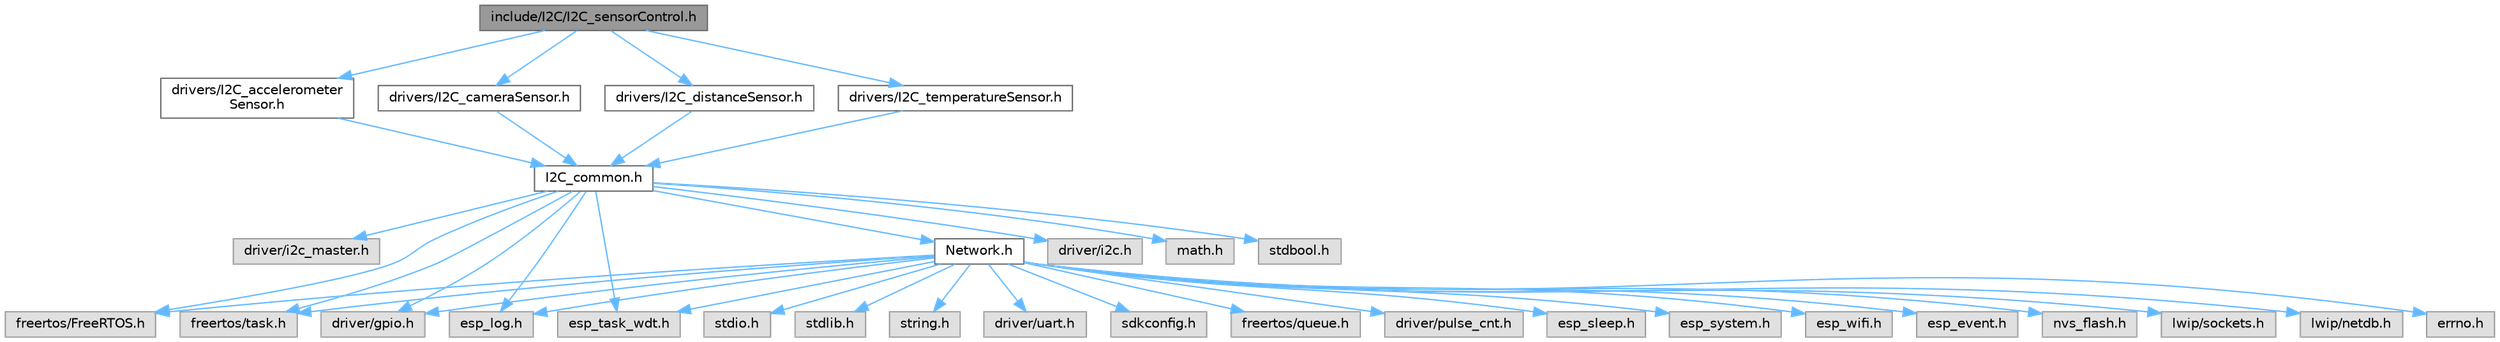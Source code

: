 digraph "include/I2C/I2C_sensorControl.h"
{
 // LATEX_PDF_SIZE
  bgcolor="transparent";
  edge [fontname=Helvetica,fontsize=10,labelfontname=Helvetica,labelfontsize=10];
  node [fontname=Helvetica,fontsize=10,shape=box,height=0.2,width=0.4];
  Node1 [id="Node000001",label="include/I2C/I2C_sensorControl.h",height=0.2,width=0.4,color="gray40", fillcolor="grey60", style="filled", fontcolor="black",tooltip=" "];
  Node1 -> Node2 [id="edge77_Node000001_Node000002",color="steelblue1",style="solid",tooltip=" "];
  Node2 [id="Node000002",label="drivers/I2C_accelerometer\lSensor.h",height=0.2,width=0.4,color="grey40", fillcolor="white", style="filled",URL="$_i2_c__accelerometer_sensor_8h.html",tooltip=" "];
  Node2 -> Node3 [id="edge78_Node000002_Node000003",color="steelblue1",style="solid",tooltip=" "];
  Node3 [id="Node000003",label="I2C_common.h",height=0.2,width=0.4,color="grey40", fillcolor="white", style="filled",URL="$_i2_c__common_8h.html",tooltip=" "];
  Node3 -> Node4 [id="edge79_Node000003_Node000004",color="steelblue1",style="solid",tooltip=" "];
  Node4 [id="Node000004",label="driver/i2c_master.h",height=0.2,width=0.4,color="grey60", fillcolor="#E0E0E0", style="filled",tooltip=" "];
  Node3 -> Node5 [id="edge80_Node000003_Node000005",color="steelblue1",style="solid",tooltip=" "];
  Node5 [id="Node000005",label="freertos/FreeRTOS.h",height=0.2,width=0.4,color="grey60", fillcolor="#E0E0E0", style="filled",tooltip=" "];
  Node3 -> Node6 [id="edge81_Node000003_Node000006",color="steelblue1",style="solid",tooltip=" "];
  Node6 [id="Node000006",label="freertos/task.h",height=0.2,width=0.4,color="grey60", fillcolor="#E0E0E0", style="filled",tooltip=" "];
  Node3 -> Node7 [id="edge82_Node000003_Node000007",color="steelblue1",style="solid",tooltip=" "];
  Node7 [id="Node000007",label="driver/gpio.h",height=0.2,width=0.4,color="grey60", fillcolor="#E0E0E0", style="filled",tooltip=" "];
  Node3 -> Node8 [id="edge83_Node000003_Node000008",color="steelblue1",style="solid",tooltip=" "];
  Node8 [id="Node000008",label="esp_log.h",height=0.2,width=0.4,color="grey60", fillcolor="#E0E0E0", style="filled",tooltip=" "];
  Node3 -> Node9 [id="edge84_Node000003_Node000009",color="steelblue1",style="solid",tooltip=" "];
  Node9 [id="Node000009",label="driver/i2c.h",height=0.2,width=0.4,color="grey60", fillcolor="#E0E0E0", style="filled",tooltip=" "];
  Node3 -> Node10 [id="edge85_Node000003_Node000010",color="steelblue1",style="solid",tooltip=" "];
  Node10 [id="Node000010",label="esp_task_wdt.h",height=0.2,width=0.4,color="grey60", fillcolor="#E0E0E0", style="filled",tooltip=" "];
  Node3 -> Node11 [id="edge86_Node000003_Node000011",color="steelblue1",style="solid",tooltip=" "];
  Node11 [id="Node000011",label="math.h",height=0.2,width=0.4,color="grey60", fillcolor="#E0E0E0", style="filled",tooltip=" "];
  Node3 -> Node12 [id="edge87_Node000003_Node000012",color="steelblue1",style="solid",tooltip=" "];
  Node12 [id="Node000012",label="Network.h",height=0.2,width=0.4,color="grey40", fillcolor="white", style="filled",URL="$_network_8h.html",tooltip=" "];
  Node12 -> Node13 [id="edge88_Node000012_Node000013",color="steelblue1",style="solid",tooltip=" "];
  Node13 [id="Node000013",label="stdio.h",height=0.2,width=0.4,color="grey60", fillcolor="#E0E0E0", style="filled",tooltip=" "];
  Node12 -> Node14 [id="edge89_Node000012_Node000014",color="steelblue1",style="solid",tooltip=" "];
  Node14 [id="Node000014",label="stdlib.h",height=0.2,width=0.4,color="grey60", fillcolor="#E0E0E0", style="filled",tooltip=" "];
  Node12 -> Node10 [id="edge90_Node000012_Node000010",color="steelblue1",style="solid",tooltip=" "];
  Node12 -> Node15 [id="edge91_Node000012_Node000015",color="steelblue1",style="solid",tooltip=" "];
  Node15 [id="Node000015",label="string.h",height=0.2,width=0.4,color="grey60", fillcolor="#E0E0E0", style="filled",tooltip=" "];
  Node12 -> Node5 [id="edge92_Node000012_Node000005",color="steelblue1",style="solid",tooltip=" "];
  Node12 -> Node6 [id="edge93_Node000012_Node000006",color="steelblue1",style="solid",tooltip=" "];
  Node12 -> Node16 [id="edge94_Node000012_Node000016",color="steelblue1",style="solid",tooltip=" "];
  Node16 [id="Node000016",label="driver/uart.h",height=0.2,width=0.4,color="grey60", fillcolor="#E0E0E0", style="filled",tooltip=" "];
  Node12 -> Node7 [id="edge95_Node000012_Node000007",color="steelblue1",style="solid",tooltip=" "];
  Node12 -> Node17 [id="edge96_Node000012_Node000017",color="steelblue1",style="solid",tooltip=" "];
  Node17 [id="Node000017",label="sdkconfig.h",height=0.2,width=0.4,color="grey60", fillcolor="#E0E0E0", style="filled",tooltip=" "];
  Node12 -> Node18 [id="edge97_Node000012_Node000018",color="steelblue1",style="solid",tooltip=" "];
  Node18 [id="Node000018",label="freertos/queue.h",height=0.2,width=0.4,color="grey60", fillcolor="#E0E0E0", style="filled",tooltip=" "];
  Node12 -> Node19 [id="edge98_Node000012_Node000019",color="steelblue1",style="solid",tooltip=" "];
  Node19 [id="Node000019",label="driver/pulse_cnt.h",height=0.2,width=0.4,color="grey60", fillcolor="#E0E0E0", style="filled",tooltip=" "];
  Node12 -> Node8 [id="edge99_Node000012_Node000008",color="steelblue1",style="solid",tooltip=" "];
  Node12 -> Node20 [id="edge100_Node000012_Node000020",color="steelblue1",style="solid",tooltip=" "];
  Node20 [id="Node000020",label="esp_sleep.h",height=0.2,width=0.4,color="grey60", fillcolor="#E0E0E0", style="filled",tooltip=" "];
  Node12 -> Node21 [id="edge101_Node000012_Node000021",color="steelblue1",style="solid",tooltip=" "];
  Node21 [id="Node000021",label="esp_system.h",height=0.2,width=0.4,color="grey60", fillcolor="#E0E0E0", style="filled",tooltip=" "];
  Node12 -> Node22 [id="edge102_Node000012_Node000022",color="steelblue1",style="solid",tooltip=" "];
  Node22 [id="Node000022",label="esp_wifi.h",height=0.2,width=0.4,color="grey60", fillcolor="#E0E0E0", style="filled",tooltip=" "];
  Node12 -> Node23 [id="edge103_Node000012_Node000023",color="steelblue1",style="solid",tooltip=" "];
  Node23 [id="Node000023",label="esp_event.h",height=0.2,width=0.4,color="grey60", fillcolor="#E0E0E0", style="filled",tooltip=" "];
  Node12 -> Node24 [id="edge104_Node000012_Node000024",color="steelblue1",style="solid",tooltip=" "];
  Node24 [id="Node000024",label="nvs_flash.h",height=0.2,width=0.4,color="grey60", fillcolor="#E0E0E0", style="filled",tooltip=" "];
  Node12 -> Node25 [id="edge105_Node000012_Node000025",color="steelblue1",style="solid",tooltip=" "];
  Node25 [id="Node000025",label="lwip/sockets.h",height=0.2,width=0.4,color="grey60", fillcolor="#E0E0E0", style="filled",tooltip=" "];
  Node12 -> Node26 [id="edge106_Node000012_Node000026",color="steelblue1",style="solid",tooltip=" "];
  Node26 [id="Node000026",label="lwip/netdb.h",height=0.2,width=0.4,color="grey60", fillcolor="#E0E0E0", style="filled",tooltip=" "];
  Node12 -> Node27 [id="edge107_Node000012_Node000027",color="steelblue1",style="solid",tooltip=" "];
  Node27 [id="Node000027",label="errno.h",height=0.2,width=0.4,color="grey60", fillcolor="#E0E0E0", style="filled",tooltip=" "];
  Node3 -> Node28 [id="edge108_Node000003_Node000028",color="steelblue1",style="solid",tooltip=" "];
  Node28 [id="Node000028",label="stdbool.h",height=0.2,width=0.4,color="grey60", fillcolor="#E0E0E0", style="filled",tooltip=" "];
  Node1 -> Node29 [id="edge109_Node000001_Node000029",color="steelblue1",style="solid",tooltip=" "];
  Node29 [id="Node000029",label="drivers/I2C_cameraSensor.h",height=0.2,width=0.4,color="grey40", fillcolor="white", style="filled",URL="$_i2_c__camera_sensor_8h.html",tooltip=" "];
  Node29 -> Node3 [id="edge110_Node000029_Node000003",color="steelblue1",style="solid",tooltip=" "];
  Node1 -> Node30 [id="edge111_Node000001_Node000030",color="steelblue1",style="solid",tooltip=" "];
  Node30 [id="Node000030",label="drivers/I2C_distanceSensor.h",height=0.2,width=0.4,color="grey40", fillcolor="white", style="filled",URL="$_i2_c__distance_sensor_8h.html",tooltip=" "];
  Node30 -> Node3 [id="edge112_Node000030_Node000003",color="steelblue1",style="solid",tooltip=" "];
  Node1 -> Node31 [id="edge113_Node000001_Node000031",color="steelblue1",style="solid",tooltip=" "];
  Node31 [id="Node000031",label="drivers/I2C_temperatureSensor.h",height=0.2,width=0.4,color="grey40", fillcolor="white", style="filled",URL="$_i2_c__temperature_sensor_8h.html",tooltip=" "];
  Node31 -> Node3 [id="edge114_Node000031_Node000003",color="steelblue1",style="solid",tooltip=" "];
}
